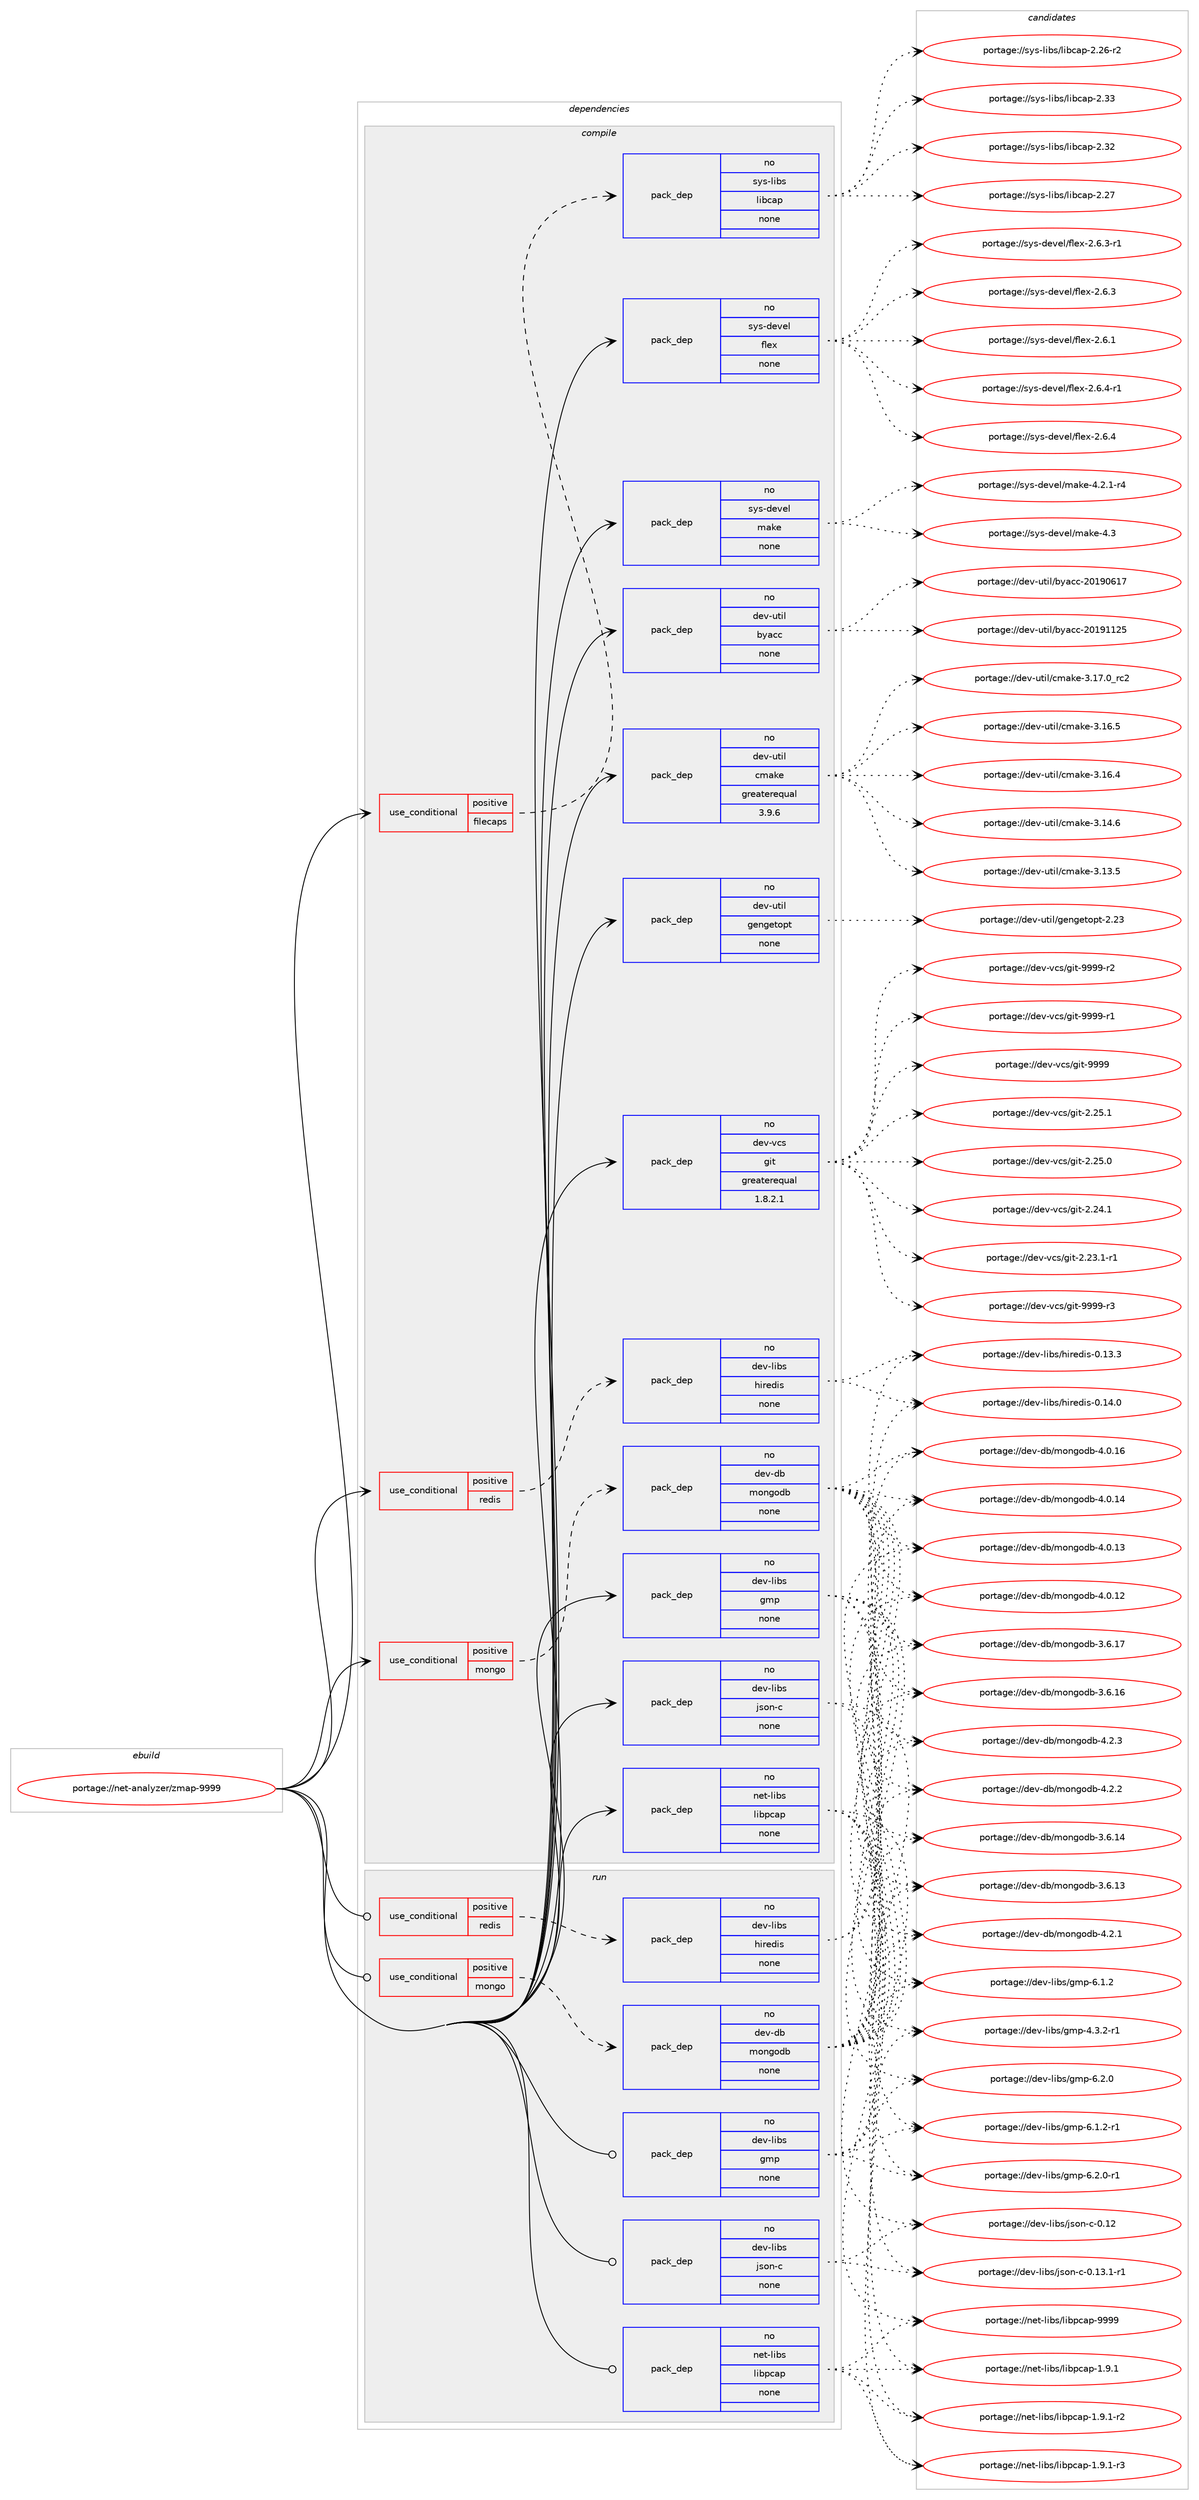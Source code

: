 digraph prolog {

# *************
# Graph options
# *************

newrank=true;
concentrate=true;
compound=true;
graph [rankdir=LR,fontname=Helvetica,fontsize=10,ranksep=1.5];#, ranksep=2.5, nodesep=0.2];
edge  [arrowhead=vee];
node  [fontname=Helvetica,fontsize=10];

# **********
# The ebuild
# **********

subgraph cluster_leftcol {
color=gray;
rank=same;
label=<<i>ebuild</i>>;
id [label="portage://net-analyzer/zmap-9999", color=red, width=4, href="../net-analyzer/zmap-9999.svg"];
}

# ****************
# The dependencies
# ****************

subgraph cluster_midcol {
color=gray;
label=<<i>dependencies</i>>;
subgraph cluster_compile {
fillcolor="#eeeeee";
style=filled;
label=<<i>compile</i>>;
subgraph cond13498 {
dependency66077 [label=<<TABLE BORDER="0" CELLBORDER="1" CELLSPACING="0" CELLPADDING="4"><TR><TD ROWSPAN="3" CELLPADDING="10">use_conditional</TD></TR><TR><TD>positive</TD></TR><TR><TD>filecaps</TD></TR></TABLE>>, shape=none, color=red];
subgraph pack51309 {
dependency66078 [label=<<TABLE BORDER="0" CELLBORDER="1" CELLSPACING="0" CELLPADDING="4" WIDTH="220"><TR><TD ROWSPAN="6" CELLPADDING="30">pack_dep</TD></TR><TR><TD WIDTH="110">no</TD></TR><TR><TD>sys-libs</TD></TR><TR><TD>libcap</TD></TR><TR><TD>none</TD></TR><TR><TD></TD></TR></TABLE>>, shape=none, color=blue];
}
dependency66077:e -> dependency66078:w [weight=20,style="dashed",arrowhead="vee"];
}
id:e -> dependency66077:w [weight=20,style="solid",arrowhead="vee"];
subgraph cond13499 {
dependency66079 [label=<<TABLE BORDER="0" CELLBORDER="1" CELLSPACING="0" CELLPADDING="4"><TR><TD ROWSPAN="3" CELLPADDING="10">use_conditional</TD></TR><TR><TD>positive</TD></TR><TR><TD>mongo</TD></TR></TABLE>>, shape=none, color=red];
subgraph pack51310 {
dependency66080 [label=<<TABLE BORDER="0" CELLBORDER="1" CELLSPACING="0" CELLPADDING="4" WIDTH="220"><TR><TD ROWSPAN="6" CELLPADDING="30">pack_dep</TD></TR><TR><TD WIDTH="110">no</TD></TR><TR><TD>dev-db</TD></TR><TR><TD>mongodb</TD></TR><TR><TD>none</TD></TR><TR><TD></TD></TR></TABLE>>, shape=none, color=blue];
}
dependency66079:e -> dependency66080:w [weight=20,style="dashed",arrowhead="vee"];
}
id:e -> dependency66079:w [weight=20,style="solid",arrowhead="vee"];
subgraph cond13500 {
dependency66081 [label=<<TABLE BORDER="0" CELLBORDER="1" CELLSPACING="0" CELLPADDING="4"><TR><TD ROWSPAN="3" CELLPADDING="10">use_conditional</TD></TR><TR><TD>positive</TD></TR><TR><TD>redis</TD></TR></TABLE>>, shape=none, color=red];
subgraph pack51311 {
dependency66082 [label=<<TABLE BORDER="0" CELLBORDER="1" CELLSPACING="0" CELLPADDING="4" WIDTH="220"><TR><TD ROWSPAN="6" CELLPADDING="30">pack_dep</TD></TR><TR><TD WIDTH="110">no</TD></TR><TR><TD>dev-libs</TD></TR><TR><TD>hiredis</TD></TR><TR><TD>none</TD></TR><TR><TD></TD></TR></TABLE>>, shape=none, color=blue];
}
dependency66081:e -> dependency66082:w [weight=20,style="dashed",arrowhead="vee"];
}
id:e -> dependency66081:w [weight=20,style="solid",arrowhead="vee"];
subgraph pack51312 {
dependency66083 [label=<<TABLE BORDER="0" CELLBORDER="1" CELLSPACING="0" CELLPADDING="4" WIDTH="220"><TR><TD ROWSPAN="6" CELLPADDING="30">pack_dep</TD></TR><TR><TD WIDTH="110">no</TD></TR><TR><TD>dev-libs</TD></TR><TR><TD>gmp</TD></TR><TR><TD>none</TD></TR><TR><TD></TD></TR></TABLE>>, shape=none, color=blue];
}
id:e -> dependency66083:w [weight=20,style="solid",arrowhead="vee"];
subgraph pack51313 {
dependency66084 [label=<<TABLE BORDER="0" CELLBORDER="1" CELLSPACING="0" CELLPADDING="4" WIDTH="220"><TR><TD ROWSPAN="6" CELLPADDING="30">pack_dep</TD></TR><TR><TD WIDTH="110">no</TD></TR><TR><TD>dev-libs</TD></TR><TR><TD>json-c</TD></TR><TR><TD>none</TD></TR><TR><TD></TD></TR></TABLE>>, shape=none, color=blue];
}
id:e -> dependency66084:w [weight=20,style="solid",arrowhead="vee"];
subgraph pack51314 {
dependency66085 [label=<<TABLE BORDER="0" CELLBORDER="1" CELLSPACING="0" CELLPADDING="4" WIDTH="220"><TR><TD ROWSPAN="6" CELLPADDING="30">pack_dep</TD></TR><TR><TD WIDTH="110">no</TD></TR><TR><TD>dev-util</TD></TR><TR><TD>byacc</TD></TR><TR><TD>none</TD></TR><TR><TD></TD></TR></TABLE>>, shape=none, color=blue];
}
id:e -> dependency66085:w [weight=20,style="solid",arrowhead="vee"];
subgraph pack51315 {
dependency66086 [label=<<TABLE BORDER="0" CELLBORDER="1" CELLSPACING="0" CELLPADDING="4" WIDTH="220"><TR><TD ROWSPAN="6" CELLPADDING="30">pack_dep</TD></TR><TR><TD WIDTH="110">no</TD></TR><TR><TD>dev-util</TD></TR><TR><TD>cmake</TD></TR><TR><TD>greaterequal</TD></TR><TR><TD>3.9.6</TD></TR></TABLE>>, shape=none, color=blue];
}
id:e -> dependency66086:w [weight=20,style="solid",arrowhead="vee"];
subgraph pack51316 {
dependency66087 [label=<<TABLE BORDER="0" CELLBORDER="1" CELLSPACING="0" CELLPADDING="4" WIDTH="220"><TR><TD ROWSPAN="6" CELLPADDING="30">pack_dep</TD></TR><TR><TD WIDTH="110">no</TD></TR><TR><TD>dev-util</TD></TR><TR><TD>gengetopt</TD></TR><TR><TD>none</TD></TR><TR><TD></TD></TR></TABLE>>, shape=none, color=blue];
}
id:e -> dependency66087:w [weight=20,style="solid",arrowhead="vee"];
subgraph pack51317 {
dependency66088 [label=<<TABLE BORDER="0" CELLBORDER="1" CELLSPACING="0" CELLPADDING="4" WIDTH="220"><TR><TD ROWSPAN="6" CELLPADDING="30">pack_dep</TD></TR><TR><TD WIDTH="110">no</TD></TR><TR><TD>dev-vcs</TD></TR><TR><TD>git</TD></TR><TR><TD>greaterequal</TD></TR><TR><TD>1.8.2.1</TD></TR></TABLE>>, shape=none, color=blue];
}
id:e -> dependency66088:w [weight=20,style="solid",arrowhead="vee"];
subgraph pack51318 {
dependency66089 [label=<<TABLE BORDER="0" CELLBORDER="1" CELLSPACING="0" CELLPADDING="4" WIDTH="220"><TR><TD ROWSPAN="6" CELLPADDING="30">pack_dep</TD></TR><TR><TD WIDTH="110">no</TD></TR><TR><TD>net-libs</TD></TR><TR><TD>libpcap</TD></TR><TR><TD>none</TD></TR><TR><TD></TD></TR></TABLE>>, shape=none, color=blue];
}
id:e -> dependency66089:w [weight=20,style="solid",arrowhead="vee"];
subgraph pack51319 {
dependency66090 [label=<<TABLE BORDER="0" CELLBORDER="1" CELLSPACING="0" CELLPADDING="4" WIDTH="220"><TR><TD ROWSPAN="6" CELLPADDING="30">pack_dep</TD></TR><TR><TD WIDTH="110">no</TD></TR><TR><TD>sys-devel</TD></TR><TR><TD>flex</TD></TR><TR><TD>none</TD></TR><TR><TD></TD></TR></TABLE>>, shape=none, color=blue];
}
id:e -> dependency66090:w [weight=20,style="solid",arrowhead="vee"];
subgraph pack51320 {
dependency66091 [label=<<TABLE BORDER="0" CELLBORDER="1" CELLSPACING="0" CELLPADDING="4" WIDTH="220"><TR><TD ROWSPAN="6" CELLPADDING="30">pack_dep</TD></TR><TR><TD WIDTH="110">no</TD></TR><TR><TD>sys-devel</TD></TR><TR><TD>make</TD></TR><TR><TD>none</TD></TR><TR><TD></TD></TR></TABLE>>, shape=none, color=blue];
}
id:e -> dependency66091:w [weight=20,style="solid",arrowhead="vee"];
}
subgraph cluster_compileandrun {
fillcolor="#eeeeee";
style=filled;
label=<<i>compile and run</i>>;
}
subgraph cluster_run {
fillcolor="#eeeeee";
style=filled;
label=<<i>run</i>>;
subgraph cond13501 {
dependency66092 [label=<<TABLE BORDER="0" CELLBORDER="1" CELLSPACING="0" CELLPADDING="4"><TR><TD ROWSPAN="3" CELLPADDING="10">use_conditional</TD></TR><TR><TD>positive</TD></TR><TR><TD>mongo</TD></TR></TABLE>>, shape=none, color=red];
subgraph pack51321 {
dependency66093 [label=<<TABLE BORDER="0" CELLBORDER="1" CELLSPACING="0" CELLPADDING="4" WIDTH="220"><TR><TD ROWSPAN="6" CELLPADDING="30">pack_dep</TD></TR><TR><TD WIDTH="110">no</TD></TR><TR><TD>dev-db</TD></TR><TR><TD>mongodb</TD></TR><TR><TD>none</TD></TR><TR><TD></TD></TR></TABLE>>, shape=none, color=blue];
}
dependency66092:e -> dependency66093:w [weight=20,style="dashed",arrowhead="vee"];
}
id:e -> dependency66092:w [weight=20,style="solid",arrowhead="odot"];
subgraph cond13502 {
dependency66094 [label=<<TABLE BORDER="0" CELLBORDER="1" CELLSPACING="0" CELLPADDING="4"><TR><TD ROWSPAN="3" CELLPADDING="10">use_conditional</TD></TR><TR><TD>positive</TD></TR><TR><TD>redis</TD></TR></TABLE>>, shape=none, color=red];
subgraph pack51322 {
dependency66095 [label=<<TABLE BORDER="0" CELLBORDER="1" CELLSPACING="0" CELLPADDING="4" WIDTH="220"><TR><TD ROWSPAN="6" CELLPADDING="30">pack_dep</TD></TR><TR><TD WIDTH="110">no</TD></TR><TR><TD>dev-libs</TD></TR><TR><TD>hiredis</TD></TR><TR><TD>none</TD></TR><TR><TD></TD></TR></TABLE>>, shape=none, color=blue];
}
dependency66094:e -> dependency66095:w [weight=20,style="dashed",arrowhead="vee"];
}
id:e -> dependency66094:w [weight=20,style="solid",arrowhead="odot"];
subgraph pack51323 {
dependency66096 [label=<<TABLE BORDER="0" CELLBORDER="1" CELLSPACING="0" CELLPADDING="4" WIDTH="220"><TR><TD ROWSPAN="6" CELLPADDING="30">pack_dep</TD></TR><TR><TD WIDTH="110">no</TD></TR><TR><TD>dev-libs</TD></TR><TR><TD>gmp</TD></TR><TR><TD>none</TD></TR><TR><TD></TD></TR></TABLE>>, shape=none, color=blue];
}
id:e -> dependency66096:w [weight=20,style="solid",arrowhead="odot"];
subgraph pack51324 {
dependency66097 [label=<<TABLE BORDER="0" CELLBORDER="1" CELLSPACING="0" CELLPADDING="4" WIDTH="220"><TR><TD ROWSPAN="6" CELLPADDING="30">pack_dep</TD></TR><TR><TD WIDTH="110">no</TD></TR><TR><TD>dev-libs</TD></TR><TR><TD>json-c</TD></TR><TR><TD>none</TD></TR><TR><TD></TD></TR></TABLE>>, shape=none, color=blue];
}
id:e -> dependency66097:w [weight=20,style="solid",arrowhead="odot"];
subgraph pack51325 {
dependency66098 [label=<<TABLE BORDER="0" CELLBORDER="1" CELLSPACING="0" CELLPADDING="4" WIDTH="220"><TR><TD ROWSPAN="6" CELLPADDING="30">pack_dep</TD></TR><TR><TD WIDTH="110">no</TD></TR><TR><TD>net-libs</TD></TR><TR><TD>libpcap</TD></TR><TR><TD>none</TD></TR><TR><TD></TD></TR></TABLE>>, shape=none, color=blue];
}
id:e -> dependency66098:w [weight=20,style="solid",arrowhead="odot"];
}
}

# **************
# The candidates
# **************

subgraph cluster_choices {
rank=same;
color=gray;
label=<<i>candidates</i>>;

subgraph choice51309 {
color=black;
nodesep=1;
choice1151211154510810598115471081059899971124550465151 [label="portage://sys-libs/libcap-2.33", color=red, width=4,href="../sys-libs/libcap-2.33.svg"];
choice1151211154510810598115471081059899971124550465150 [label="portage://sys-libs/libcap-2.32", color=red, width=4,href="../sys-libs/libcap-2.32.svg"];
choice1151211154510810598115471081059899971124550465055 [label="portage://sys-libs/libcap-2.27", color=red, width=4,href="../sys-libs/libcap-2.27.svg"];
choice11512111545108105981154710810598999711245504650544511450 [label="portage://sys-libs/libcap-2.26-r2", color=red, width=4,href="../sys-libs/libcap-2.26-r2.svg"];
dependency66078:e -> choice1151211154510810598115471081059899971124550465151:w [style=dotted,weight="100"];
dependency66078:e -> choice1151211154510810598115471081059899971124550465150:w [style=dotted,weight="100"];
dependency66078:e -> choice1151211154510810598115471081059899971124550465055:w [style=dotted,weight="100"];
dependency66078:e -> choice11512111545108105981154710810598999711245504650544511450:w [style=dotted,weight="100"];
}
subgraph choice51310 {
color=black;
nodesep=1;
choice10010111845100984710911111010311110098455246504651 [label="portage://dev-db/mongodb-4.2.3", color=red, width=4,href="../dev-db/mongodb-4.2.3.svg"];
choice10010111845100984710911111010311110098455246504650 [label="portage://dev-db/mongodb-4.2.2", color=red, width=4,href="../dev-db/mongodb-4.2.2.svg"];
choice10010111845100984710911111010311110098455246504649 [label="portage://dev-db/mongodb-4.2.1", color=red, width=4,href="../dev-db/mongodb-4.2.1.svg"];
choice1001011184510098471091111101031111009845524648464954 [label="portage://dev-db/mongodb-4.0.16", color=red, width=4,href="../dev-db/mongodb-4.0.16.svg"];
choice1001011184510098471091111101031111009845524648464952 [label="portage://dev-db/mongodb-4.0.14", color=red, width=4,href="../dev-db/mongodb-4.0.14.svg"];
choice1001011184510098471091111101031111009845524648464951 [label="portage://dev-db/mongodb-4.0.13", color=red, width=4,href="../dev-db/mongodb-4.0.13.svg"];
choice1001011184510098471091111101031111009845524648464950 [label="portage://dev-db/mongodb-4.0.12", color=red, width=4,href="../dev-db/mongodb-4.0.12.svg"];
choice1001011184510098471091111101031111009845514654464955 [label="portage://dev-db/mongodb-3.6.17", color=red, width=4,href="../dev-db/mongodb-3.6.17.svg"];
choice1001011184510098471091111101031111009845514654464954 [label="portage://dev-db/mongodb-3.6.16", color=red, width=4,href="../dev-db/mongodb-3.6.16.svg"];
choice1001011184510098471091111101031111009845514654464952 [label="portage://dev-db/mongodb-3.6.14", color=red, width=4,href="../dev-db/mongodb-3.6.14.svg"];
choice1001011184510098471091111101031111009845514654464951 [label="portage://dev-db/mongodb-3.6.13", color=red, width=4,href="../dev-db/mongodb-3.6.13.svg"];
dependency66080:e -> choice10010111845100984710911111010311110098455246504651:w [style=dotted,weight="100"];
dependency66080:e -> choice10010111845100984710911111010311110098455246504650:w [style=dotted,weight="100"];
dependency66080:e -> choice10010111845100984710911111010311110098455246504649:w [style=dotted,weight="100"];
dependency66080:e -> choice1001011184510098471091111101031111009845524648464954:w [style=dotted,weight="100"];
dependency66080:e -> choice1001011184510098471091111101031111009845524648464952:w [style=dotted,weight="100"];
dependency66080:e -> choice1001011184510098471091111101031111009845524648464951:w [style=dotted,weight="100"];
dependency66080:e -> choice1001011184510098471091111101031111009845524648464950:w [style=dotted,weight="100"];
dependency66080:e -> choice1001011184510098471091111101031111009845514654464955:w [style=dotted,weight="100"];
dependency66080:e -> choice1001011184510098471091111101031111009845514654464954:w [style=dotted,weight="100"];
dependency66080:e -> choice1001011184510098471091111101031111009845514654464952:w [style=dotted,weight="100"];
dependency66080:e -> choice1001011184510098471091111101031111009845514654464951:w [style=dotted,weight="100"];
}
subgraph choice51311 {
color=black;
nodesep=1;
choice10010111845108105981154710410511410110010511545484649524648 [label="portage://dev-libs/hiredis-0.14.0", color=red, width=4,href="../dev-libs/hiredis-0.14.0.svg"];
choice10010111845108105981154710410511410110010511545484649514651 [label="portage://dev-libs/hiredis-0.13.3", color=red, width=4,href="../dev-libs/hiredis-0.13.3.svg"];
dependency66082:e -> choice10010111845108105981154710410511410110010511545484649524648:w [style=dotted,weight="100"];
dependency66082:e -> choice10010111845108105981154710410511410110010511545484649514651:w [style=dotted,weight="100"];
}
subgraph choice51312 {
color=black;
nodesep=1;
choice1001011184510810598115471031091124554465046484511449 [label="portage://dev-libs/gmp-6.2.0-r1", color=red, width=4,href="../dev-libs/gmp-6.2.0-r1.svg"];
choice100101118451081059811547103109112455446504648 [label="portage://dev-libs/gmp-6.2.0", color=red, width=4,href="../dev-libs/gmp-6.2.0.svg"];
choice1001011184510810598115471031091124554464946504511449 [label="portage://dev-libs/gmp-6.1.2-r1", color=red, width=4,href="../dev-libs/gmp-6.1.2-r1.svg"];
choice100101118451081059811547103109112455446494650 [label="portage://dev-libs/gmp-6.1.2", color=red, width=4,href="../dev-libs/gmp-6.1.2.svg"];
choice1001011184510810598115471031091124552465146504511449 [label="portage://dev-libs/gmp-4.3.2-r1", color=red, width=4,href="../dev-libs/gmp-4.3.2-r1.svg"];
dependency66083:e -> choice1001011184510810598115471031091124554465046484511449:w [style=dotted,weight="100"];
dependency66083:e -> choice100101118451081059811547103109112455446504648:w [style=dotted,weight="100"];
dependency66083:e -> choice1001011184510810598115471031091124554464946504511449:w [style=dotted,weight="100"];
dependency66083:e -> choice100101118451081059811547103109112455446494650:w [style=dotted,weight="100"];
dependency66083:e -> choice1001011184510810598115471031091124552465146504511449:w [style=dotted,weight="100"];
}
subgraph choice51313 {
color=black;
nodesep=1;
choice1001011184510810598115471061151111104599454846495146494511449 [label="portage://dev-libs/json-c-0.13.1-r1", color=red, width=4,href="../dev-libs/json-c-0.13.1-r1.svg"];
choice10010111845108105981154710611511111045994548464950 [label="portage://dev-libs/json-c-0.12", color=red, width=4,href="../dev-libs/json-c-0.12.svg"];
dependency66084:e -> choice1001011184510810598115471061151111104599454846495146494511449:w [style=dotted,weight="100"];
dependency66084:e -> choice10010111845108105981154710611511111045994548464950:w [style=dotted,weight="100"];
}
subgraph choice51314 {
color=black;
nodesep=1;
choice100101118451171161051084798121979999455048495749495053 [label="portage://dev-util/byacc-20191125", color=red, width=4,href="../dev-util/byacc-20191125.svg"];
choice100101118451171161051084798121979999455048495748544955 [label="portage://dev-util/byacc-20190617", color=red, width=4,href="../dev-util/byacc-20190617.svg"];
dependency66085:e -> choice100101118451171161051084798121979999455048495749495053:w [style=dotted,weight="100"];
dependency66085:e -> choice100101118451171161051084798121979999455048495748544955:w [style=dotted,weight="100"];
}
subgraph choice51315 {
color=black;
nodesep=1;
choice1001011184511711610510847991099710710145514649554648951149950 [label="portage://dev-util/cmake-3.17.0_rc2", color=red, width=4,href="../dev-util/cmake-3.17.0_rc2.svg"];
choice1001011184511711610510847991099710710145514649544653 [label="portage://dev-util/cmake-3.16.5", color=red, width=4,href="../dev-util/cmake-3.16.5.svg"];
choice1001011184511711610510847991099710710145514649544652 [label="portage://dev-util/cmake-3.16.4", color=red, width=4,href="../dev-util/cmake-3.16.4.svg"];
choice1001011184511711610510847991099710710145514649524654 [label="portage://dev-util/cmake-3.14.6", color=red, width=4,href="../dev-util/cmake-3.14.6.svg"];
choice1001011184511711610510847991099710710145514649514653 [label="portage://dev-util/cmake-3.13.5", color=red, width=4,href="../dev-util/cmake-3.13.5.svg"];
dependency66086:e -> choice1001011184511711610510847991099710710145514649554648951149950:w [style=dotted,weight="100"];
dependency66086:e -> choice1001011184511711610510847991099710710145514649544653:w [style=dotted,weight="100"];
dependency66086:e -> choice1001011184511711610510847991099710710145514649544652:w [style=dotted,weight="100"];
dependency66086:e -> choice1001011184511711610510847991099710710145514649524654:w [style=dotted,weight="100"];
dependency66086:e -> choice1001011184511711610510847991099710710145514649514653:w [style=dotted,weight="100"];
}
subgraph choice51316 {
color=black;
nodesep=1;
choice10010111845117116105108471031011101031011161111121164550465051 [label="portage://dev-util/gengetopt-2.23", color=red, width=4,href="../dev-util/gengetopt-2.23.svg"];
dependency66087:e -> choice10010111845117116105108471031011101031011161111121164550465051:w [style=dotted,weight="100"];
}
subgraph choice51317 {
color=black;
nodesep=1;
choice10010111845118991154710310511645575757574511451 [label="portage://dev-vcs/git-9999-r3", color=red, width=4,href="../dev-vcs/git-9999-r3.svg"];
choice10010111845118991154710310511645575757574511450 [label="portage://dev-vcs/git-9999-r2", color=red, width=4,href="../dev-vcs/git-9999-r2.svg"];
choice10010111845118991154710310511645575757574511449 [label="portage://dev-vcs/git-9999-r1", color=red, width=4,href="../dev-vcs/git-9999-r1.svg"];
choice1001011184511899115471031051164557575757 [label="portage://dev-vcs/git-9999", color=red, width=4,href="../dev-vcs/git-9999.svg"];
choice10010111845118991154710310511645504650534649 [label="portage://dev-vcs/git-2.25.1", color=red, width=4,href="../dev-vcs/git-2.25.1.svg"];
choice10010111845118991154710310511645504650534648 [label="portage://dev-vcs/git-2.25.0", color=red, width=4,href="../dev-vcs/git-2.25.0.svg"];
choice10010111845118991154710310511645504650524649 [label="portage://dev-vcs/git-2.24.1", color=red, width=4,href="../dev-vcs/git-2.24.1.svg"];
choice100101118451189911547103105116455046505146494511449 [label="portage://dev-vcs/git-2.23.1-r1", color=red, width=4,href="../dev-vcs/git-2.23.1-r1.svg"];
dependency66088:e -> choice10010111845118991154710310511645575757574511451:w [style=dotted,weight="100"];
dependency66088:e -> choice10010111845118991154710310511645575757574511450:w [style=dotted,weight="100"];
dependency66088:e -> choice10010111845118991154710310511645575757574511449:w [style=dotted,weight="100"];
dependency66088:e -> choice1001011184511899115471031051164557575757:w [style=dotted,weight="100"];
dependency66088:e -> choice10010111845118991154710310511645504650534649:w [style=dotted,weight="100"];
dependency66088:e -> choice10010111845118991154710310511645504650534648:w [style=dotted,weight="100"];
dependency66088:e -> choice10010111845118991154710310511645504650524649:w [style=dotted,weight="100"];
dependency66088:e -> choice100101118451189911547103105116455046505146494511449:w [style=dotted,weight="100"];
}
subgraph choice51318 {
color=black;
nodesep=1;
choice1101011164510810598115471081059811299971124557575757 [label="portage://net-libs/libpcap-9999", color=red, width=4,href="../net-libs/libpcap-9999.svg"];
choice1101011164510810598115471081059811299971124549465746494511451 [label="portage://net-libs/libpcap-1.9.1-r3", color=red, width=4,href="../net-libs/libpcap-1.9.1-r3.svg"];
choice1101011164510810598115471081059811299971124549465746494511450 [label="portage://net-libs/libpcap-1.9.1-r2", color=red, width=4,href="../net-libs/libpcap-1.9.1-r2.svg"];
choice110101116451081059811547108105981129997112454946574649 [label="portage://net-libs/libpcap-1.9.1", color=red, width=4,href="../net-libs/libpcap-1.9.1.svg"];
dependency66089:e -> choice1101011164510810598115471081059811299971124557575757:w [style=dotted,weight="100"];
dependency66089:e -> choice1101011164510810598115471081059811299971124549465746494511451:w [style=dotted,weight="100"];
dependency66089:e -> choice1101011164510810598115471081059811299971124549465746494511450:w [style=dotted,weight="100"];
dependency66089:e -> choice110101116451081059811547108105981129997112454946574649:w [style=dotted,weight="100"];
}
subgraph choice51319 {
color=black;
nodesep=1;
choice11512111545100101118101108471021081011204550465446524511449 [label="portage://sys-devel/flex-2.6.4-r1", color=red, width=4,href="../sys-devel/flex-2.6.4-r1.svg"];
choice1151211154510010111810110847102108101120455046544652 [label="portage://sys-devel/flex-2.6.4", color=red, width=4,href="../sys-devel/flex-2.6.4.svg"];
choice11512111545100101118101108471021081011204550465446514511449 [label="portage://sys-devel/flex-2.6.3-r1", color=red, width=4,href="../sys-devel/flex-2.6.3-r1.svg"];
choice1151211154510010111810110847102108101120455046544651 [label="portage://sys-devel/flex-2.6.3", color=red, width=4,href="../sys-devel/flex-2.6.3.svg"];
choice1151211154510010111810110847102108101120455046544649 [label="portage://sys-devel/flex-2.6.1", color=red, width=4,href="../sys-devel/flex-2.6.1.svg"];
dependency66090:e -> choice11512111545100101118101108471021081011204550465446524511449:w [style=dotted,weight="100"];
dependency66090:e -> choice1151211154510010111810110847102108101120455046544652:w [style=dotted,weight="100"];
dependency66090:e -> choice11512111545100101118101108471021081011204550465446514511449:w [style=dotted,weight="100"];
dependency66090:e -> choice1151211154510010111810110847102108101120455046544651:w [style=dotted,weight="100"];
dependency66090:e -> choice1151211154510010111810110847102108101120455046544649:w [style=dotted,weight="100"];
}
subgraph choice51320 {
color=black;
nodesep=1;
choice11512111545100101118101108471099710710145524651 [label="portage://sys-devel/make-4.3", color=red, width=4,href="../sys-devel/make-4.3.svg"];
choice1151211154510010111810110847109971071014552465046494511452 [label="portage://sys-devel/make-4.2.1-r4", color=red, width=4,href="../sys-devel/make-4.2.1-r4.svg"];
dependency66091:e -> choice11512111545100101118101108471099710710145524651:w [style=dotted,weight="100"];
dependency66091:e -> choice1151211154510010111810110847109971071014552465046494511452:w [style=dotted,weight="100"];
}
subgraph choice51321 {
color=black;
nodesep=1;
choice10010111845100984710911111010311110098455246504651 [label="portage://dev-db/mongodb-4.2.3", color=red, width=4,href="../dev-db/mongodb-4.2.3.svg"];
choice10010111845100984710911111010311110098455246504650 [label="portage://dev-db/mongodb-4.2.2", color=red, width=4,href="../dev-db/mongodb-4.2.2.svg"];
choice10010111845100984710911111010311110098455246504649 [label="portage://dev-db/mongodb-4.2.1", color=red, width=4,href="../dev-db/mongodb-4.2.1.svg"];
choice1001011184510098471091111101031111009845524648464954 [label="portage://dev-db/mongodb-4.0.16", color=red, width=4,href="../dev-db/mongodb-4.0.16.svg"];
choice1001011184510098471091111101031111009845524648464952 [label="portage://dev-db/mongodb-4.0.14", color=red, width=4,href="../dev-db/mongodb-4.0.14.svg"];
choice1001011184510098471091111101031111009845524648464951 [label="portage://dev-db/mongodb-4.0.13", color=red, width=4,href="../dev-db/mongodb-4.0.13.svg"];
choice1001011184510098471091111101031111009845524648464950 [label="portage://dev-db/mongodb-4.0.12", color=red, width=4,href="../dev-db/mongodb-4.0.12.svg"];
choice1001011184510098471091111101031111009845514654464955 [label="portage://dev-db/mongodb-3.6.17", color=red, width=4,href="../dev-db/mongodb-3.6.17.svg"];
choice1001011184510098471091111101031111009845514654464954 [label="portage://dev-db/mongodb-3.6.16", color=red, width=4,href="../dev-db/mongodb-3.6.16.svg"];
choice1001011184510098471091111101031111009845514654464952 [label="portage://dev-db/mongodb-3.6.14", color=red, width=4,href="../dev-db/mongodb-3.6.14.svg"];
choice1001011184510098471091111101031111009845514654464951 [label="portage://dev-db/mongodb-3.6.13", color=red, width=4,href="../dev-db/mongodb-3.6.13.svg"];
dependency66093:e -> choice10010111845100984710911111010311110098455246504651:w [style=dotted,weight="100"];
dependency66093:e -> choice10010111845100984710911111010311110098455246504650:w [style=dotted,weight="100"];
dependency66093:e -> choice10010111845100984710911111010311110098455246504649:w [style=dotted,weight="100"];
dependency66093:e -> choice1001011184510098471091111101031111009845524648464954:w [style=dotted,weight="100"];
dependency66093:e -> choice1001011184510098471091111101031111009845524648464952:w [style=dotted,weight="100"];
dependency66093:e -> choice1001011184510098471091111101031111009845524648464951:w [style=dotted,weight="100"];
dependency66093:e -> choice1001011184510098471091111101031111009845524648464950:w [style=dotted,weight="100"];
dependency66093:e -> choice1001011184510098471091111101031111009845514654464955:w [style=dotted,weight="100"];
dependency66093:e -> choice1001011184510098471091111101031111009845514654464954:w [style=dotted,weight="100"];
dependency66093:e -> choice1001011184510098471091111101031111009845514654464952:w [style=dotted,weight="100"];
dependency66093:e -> choice1001011184510098471091111101031111009845514654464951:w [style=dotted,weight="100"];
}
subgraph choice51322 {
color=black;
nodesep=1;
choice10010111845108105981154710410511410110010511545484649524648 [label="portage://dev-libs/hiredis-0.14.0", color=red, width=4,href="../dev-libs/hiredis-0.14.0.svg"];
choice10010111845108105981154710410511410110010511545484649514651 [label="portage://dev-libs/hiredis-0.13.3", color=red, width=4,href="../dev-libs/hiredis-0.13.3.svg"];
dependency66095:e -> choice10010111845108105981154710410511410110010511545484649524648:w [style=dotted,weight="100"];
dependency66095:e -> choice10010111845108105981154710410511410110010511545484649514651:w [style=dotted,weight="100"];
}
subgraph choice51323 {
color=black;
nodesep=1;
choice1001011184510810598115471031091124554465046484511449 [label="portage://dev-libs/gmp-6.2.0-r1", color=red, width=4,href="../dev-libs/gmp-6.2.0-r1.svg"];
choice100101118451081059811547103109112455446504648 [label="portage://dev-libs/gmp-6.2.0", color=red, width=4,href="../dev-libs/gmp-6.2.0.svg"];
choice1001011184510810598115471031091124554464946504511449 [label="portage://dev-libs/gmp-6.1.2-r1", color=red, width=4,href="../dev-libs/gmp-6.1.2-r1.svg"];
choice100101118451081059811547103109112455446494650 [label="portage://dev-libs/gmp-6.1.2", color=red, width=4,href="../dev-libs/gmp-6.1.2.svg"];
choice1001011184510810598115471031091124552465146504511449 [label="portage://dev-libs/gmp-4.3.2-r1", color=red, width=4,href="../dev-libs/gmp-4.3.2-r1.svg"];
dependency66096:e -> choice1001011184510810598115471031091124554465046484511449:w [style=dotted,weight="100"];
dependency66096:e -> choice100101118451081059811547103109112455446504648:w [style=dotted,weight="100"];
dependency66096:e -> choice1001011184510810598115471031091124554464946504511449:w [style=dotted,weight="100"];
dependency66096:e -> choice100101118451081059811547103109112455446494650:w [style=dotted,weight="100"];
dependency66096:e -> choice1001011184510810598115471031091124552465146504511449:w [style=dotted,weight="100"];
}
subgraph choice51324 {
color=black;
nodesep=1;
choice1001011184510810598115471061151111104599454846495146494511449 [label="portage://dev-libs/json-c-0.13.1-r1", color=red, width=4,href="../dev-libs/json-c-0.13.1-r1.svg"];
choice10010111845108105981154710611511111045994548464950 [label="portage://dev-libs/json-c-0.12", color=red, width=4,href="../dev-libs/json-c-0.12.svg"];
dependency66097:e -> choice1001011184510810598115471061151111104599454846495146494511449:w [style=dotted,weight="100"];
dependency66097:e -> choice10010111845108105981154710611511111045994548464950:w [style=dotted,weight="100"];
}
subgraph choice51325 {
color=black;
nodesep=1;
choice1101011164510810598115471081059811299971124557575757 [label="portage://net-libs/libpcap-9999", color=red, width=4,href="../net-libs/libpcap-9999.svg"];
choice1101011164510810598115471081059811299971124549465746494511451 [label="portage://net-libs/libpcap-1.9.1-r3", color=red, width=4,href="../net-libs/libpcap-1.9.1-r3.svg"];
choice1101011164510810598115471081059811299971124549465746494511450 [label="portage://net-libs/libpcap-1.9.1-r2", color=red, width=4,href="../net-libs/libpcap-1.9.1-r2.svg"];
choice110101116451081059811547108105981129997112454946574649 [label="portage://net-libs/libpcap-1.9.1", color=red, width=4,href="../net-libs/libpcap-1.9.1.svg"];
dependency66098:e -> choice1101011164510810598115471081059811299971124557575757:w [style=dotted,weight="100"];
dependency66098:e -> choice1101011164510810598115471081059811299971124549465746494511451:w [style=dotted,weight="100"];
dependency66098:e -> choice1101011164510810598115471081059811299971124549465746494511450:w [style=dotted,weight="100"];
dependency66098:e -> choice110101116451081059811547108105981129997112454946574649:w [style=dotted,weight="100"];
}
}

}
